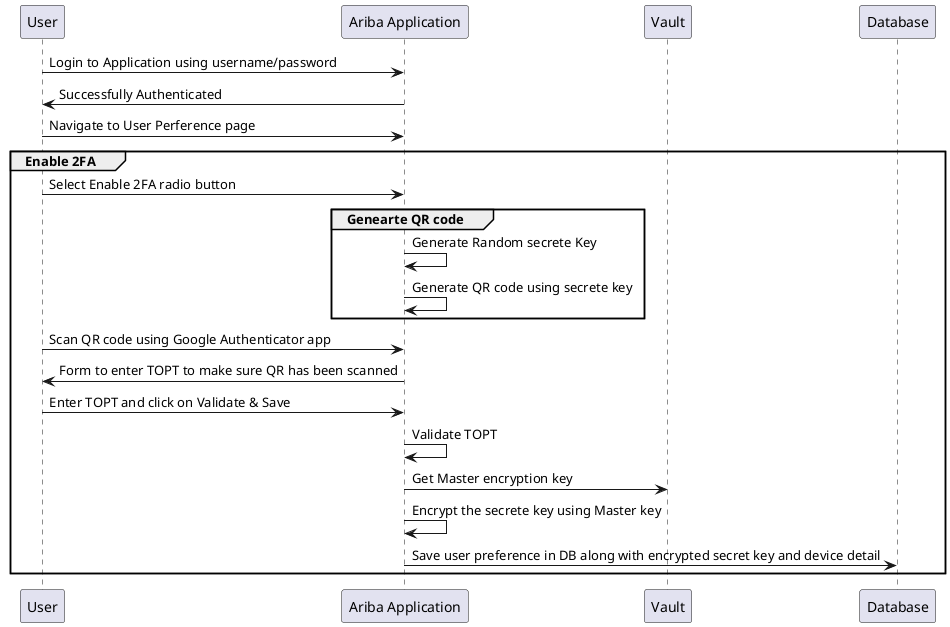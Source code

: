 @startuml
User -> "Ariba Application": Login to Application using username/password
"Ariba Application"->User: Successfully Authenticated
User-> "Ariba Application": Navigate to User Perference page
group Enable 2FA
User -> "Ariba Application": Select Enable 2FA radio button
group Genearte QR code
"Ariba Application"-> "Ariba Application": Generate Random secrete Key
"Ariba Application"-> "Ariba Application": Generate QR code using secrete key
end
User-> "Ariba Application": Scan QR code using Google Authenticator app
"Ariba Application"->User: Form to enter TOPT to make sure QR has been scanned
User-> "Ariba Application": Enter TOPT and click on Validate & Save
"Ariba Application"->"Ariba Application": Validate TOPT
"Ariba Application"->"Vault": Get Master encryption key
"Ariba Application"->"Ariba Application": Encrypt the secrete key using Master key
"Ariba Application"-> "Database": Save user preference in DB along with encrypted secret key \
and device detail
end
@enduml